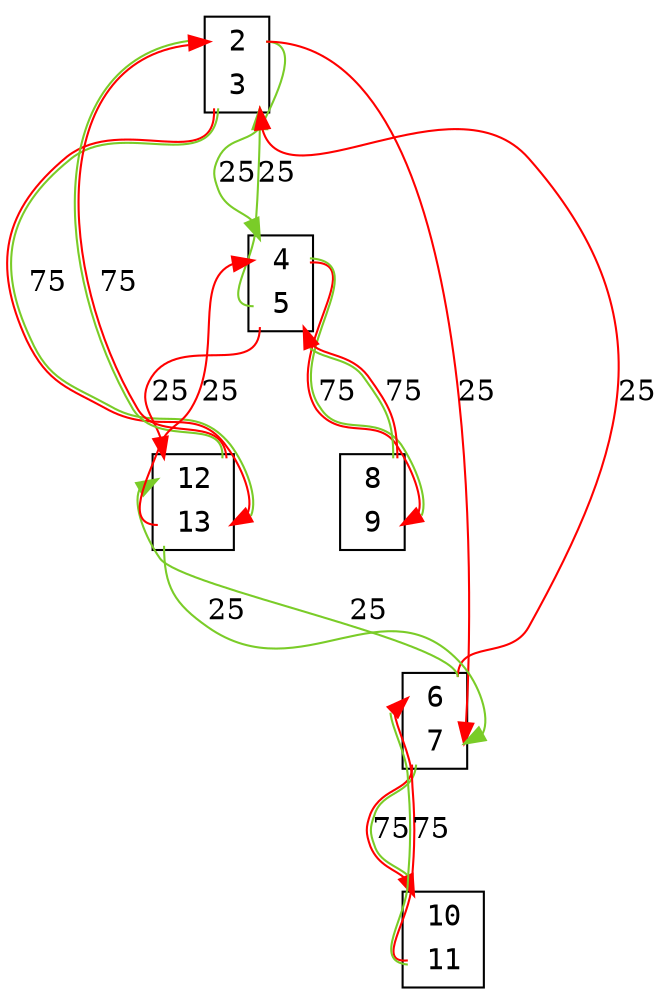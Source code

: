 digraph my_graph {
node[fontname=<Courier>,shape=<plaintext>]
vertex_0x7f276c315f10_0x7f276c315f40[label=<<TABLE bgcolor = "white">
<TR><TD BORDER = "0" PORT = "port_0x7f276c315f10_in"></TD><TD BORDER = "0" PORT = "port_">2</TD><TD BORDER = "0" PORT = "port_0x7f276c315f10_out"></TD></TR>
<TR><TD BORDER = "0" PORT = "port_0x7f276c315f40_out"></TD><TD BORDER = "0" PORT = "port_">3</TD><TD BORDER = "0" PORT = "port_0x7f276c315f40_in"></TD></TR>
</TABLE>>,style=<filled>,color=<black>,fillcolor=<white>]
vertex_0x7f273b406040_0x7f276c315fd0[label=<<TABLE bgcolor = "white">
<TR><TD BORDER = "0" PORT = "port_0x7f276c315fd0_in"></TD><TD BORDER = "0" PORT = "port_">4</TD><TD BORDER = "0" PORT = "port_0x7f276c315fd0_out"></TD></TR>
<TR><TD BORDER = "0" PORT = "port_0x7f273b406040_out"></TD><TD BORDER = "0" PORT = "port_">5</TD><TD BORDER = "0" PORT = "port_0x7f273b406040_in"></TD></TR>
</TABLE>>,style=<filled>,color=<black>,fillcolor=<white>]
vertex_0x7f273b4060d0_0x7f273b406100[label=<<TABLE bgcolor = "white">
<TR><TD BORDER = "0" PORT = "port_0x7f273b4060d0_in"></TD><TD BORDER = "0" PORT = "port_">6</TD><TD BORDER = "0" PORT = "port_0x7f273b4060d0_out"></TD></TR>
<TR><TD BORDER = "0" PORT = "port_0x7f273b406100_out"></TD><TD BORDER = "0" PORT = "port_">7</TD><TD BORDER = "0" PORT = "port_0x7f273b406100_in"></TD></TR>
</TABLE>>,style=<filled>,color=<black>,fillcolor=<white>]
vertex_0x7f273b406190_0x7f273b4061c0[label=<<TABLE bgcolor = "white">
<TR><TD BORDER = "0" PORT = "port_0x7f273b406190_in"></TD><TD BORDER = "0" PORT = "port_">8</TD><TD BORDER = "0" PORT = "port_0x7f273b406190_out"></TD></TR>
<TR><TD BORDER = "0" PORT = "port_0x7f273b4061c0_out"></TD><TD BORDER = "0" PORT = "port_">9</TD><TD BORDER = "0" PORT = "port_0x7f273b4061c0_in"></TD></TR>
</TABLE>>,style=<filled>,color=<black>,fillcolor=<white>]
vertex_0x7f273b406250_0x7f273b406280[label=<<TABLE bgcolor = "white">
<TR><TD BORDER = "0" PORT = "port_0x7f273b406250_in"></TD><TD BORDER = "0" PORT = "port_">10</TD><TD BORDER = "0" PORT = "port_0x7f273b406250_out"></TD></TR>
<TR><TD BORDER = "0" PORT = "port_0x7f273b406280_out"></TD><TD BORDER = "0" PORT = "port_">11</TD><TD BORDER = "0" PORT = "port_0x7f273b406280_in"></TD></TR>
</TABLE>>,style=<filled>,color=<black>,fillcolor=<white>]
vertex_0x7f273b406310_0x7f273b406340[label=<<TABLE bgcolor = "white">
<TR><TD BORDER = "0" PORT = "port_0x7f273b406310_in"></TD><TD BORDER = "0" PORT = "port_">12</TD><TD BORDER = "0" PORT = "port_0x7f273b406310_out"></TD></TR>
<TR><TD BORDER = "0" PORT = "port_0x7f273b406340_out"></TD><TD BORDER = "0" PORT = "port_">13</TD><TD BORDER = "0" PORT = "port_0x7f273b406340_in"></TD></TR>
</TABLE>>,style=<filled>,color=<black>,fillcolor=<white>]
vertex_0x7f276c315f10_0x7f276c315f40:port_0x7f276c315f10_out->vertex_0x7f273b406040_0x7f276c315fd0:port_0x7f276c315fd0_in[label="25",len=<0>,K=<0>,color=<0.250 0.800 0.800>]
vertex_0x7f273b406040_0x7f276c315fd0:port_0x7f273b406040_out->vertex_0x7f276c315f10_0x7f276c315f40:port_0x7f276c315f40_in[label="25",len=<0>,K=<0>,color=<0.250 0.800 0.800>]
vertex_0x7f273b4060d0_0x7f273b406100:port_0x7f273b4060d0_out->vertex_0x7f276c315f10_0x7f276c315f40:port_0x7f276c315f40_in[label="25",len=<0>,K=<0>,color=<0 1 1>]
vertex_0x7f276c315f10_0x7f276c315f40:port_0x7f276c315f10_out->vertex_0x7f273b4060d0_0x7f273b406100:port_0x7f273b406100_in[label="25",len=<0>,K=<0>,color=<0 1 1>]
vertex_0x7f273b406190_0x7f273b4061c0:port_0x7f273b406190_out->vertex_0x7f273b406040_0x7f276c315fd0:port_0x7f273b406040_in[label="75",len=<0>,K=<0>,color=<0 1 1:0.250 0.800 0.800>]
vertex_0x7f273b406040_0x7f276c315fd0:port_0x7f276c315fd0_out->vertex_0x7f273b406190_0x7f273b4061c0:port_0x7f273b4061c0_in[label="75",len=<0>,K=<0>,color=<0 1 1:0.250 0.800 0.800>]
vertex_0x7f273b4060d0_0x7f273b406100:port_0x7f273b406100_out->vertex_0x7f273b406250_0x7f273b406280:port_0x7f273b406250_in[label="75",len=<0>,K=<0>,color=<0 1 1:0.250 0.800 0.800>]
vertex_0x7f273b406250_0x7f273b406280:port_0x7f273b406280_out->vertex_0x7f273b4060d0_0x7f273b406100:port_0x7f273b4060d0_in[label="75",len=<0>,K=<0>,color=<0 1 1:0.250 0.800 0.800>]
vertex_0x7f273b406310_0x7f273b406340:port_0x7f273b406310_out->vertex_0x7f276c315f10_0x7f276c315f40:port_0x7f276c315f10_in[label="75",len=<0>,K=<0>,color=<0 1 1:0.250 0.800 0.800>]
vertex_0x7f276c315f10_0x7f276c315f40:port_0x7f276c315f40_out->vertex_0x7f273b406310_0x7f273b406340:port_0x7f273b406340_in[label="75",len=<0>,K=<0>,color=<0 1 1:0.250 0.800 0.800>]
vertex_0x7f273b406040_0x7f276c315fd0:port_0x7f273b406040_out->vertex_0x7f273b406310_0x7f273b406340:port_0x7f273b406310_in[label="25",len=<0>,K=<0>,color=<0 1 1>]
vertex_0x7f273b406310_0x7f273b406340:port_0x7f273b406340_out->vertex_0x7f273b406040_0x7f276c315fd0:port_0x7f276c315fd0_in[label="25",len=<0>,K=<0>,color=<0 1 1>]
vertex_0x7f273b4060d0_0x7f273b406100:port_0x7f273b4060d0_out->vertex_0x7f273b406310_0x7f273b406340:port_0x7f273b406310_in[label="25",len=<0>,K=<0>,color=<0.250 0.800 0.800>]
vertex_0x7f273b406310_0x7f273b406340:port_0x7f273b406340_out->vertex_0x7f273b4060d0_0x7f273b406100:port_0x7f273b406100_in[label="25",len=<0>,K=<0>,color=<0.250 0.800 0.800>]
}
